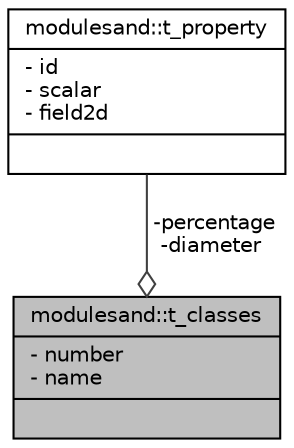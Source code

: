 digraph "modulesand::t_classes"
{
 // LATEX_PDF_SIZE
  edge [fontname="Helvetica",fontsize="10",labelfontname="Helvetica",labelfontsize="10"];
  node [fontname="Helvetica",fontsize="10",shape=record];
  Node1 [label="{modulesand::t_classes\n|- number\l- name\l|}",height=0.2,width=0.4,color="black", fillcolor="grey75", style="filled", fontcolor="black",tooltip=" "];
  Node2 -> Node1 [color="grey25",fontsize="10",style="solid",label=" -percentage\n-diameter" ,arrowhead="odiamond",fontname="Helvetica"];
  Node2 [label="{modulesand::t_property\n|- id\l- scalar\l- field2d\l|}",height=0.2,width=0.4,color="black", fillcolor="white", style="filled",URL="$structmodulesand_1_1t__property.html",tooltip=" "];
}
